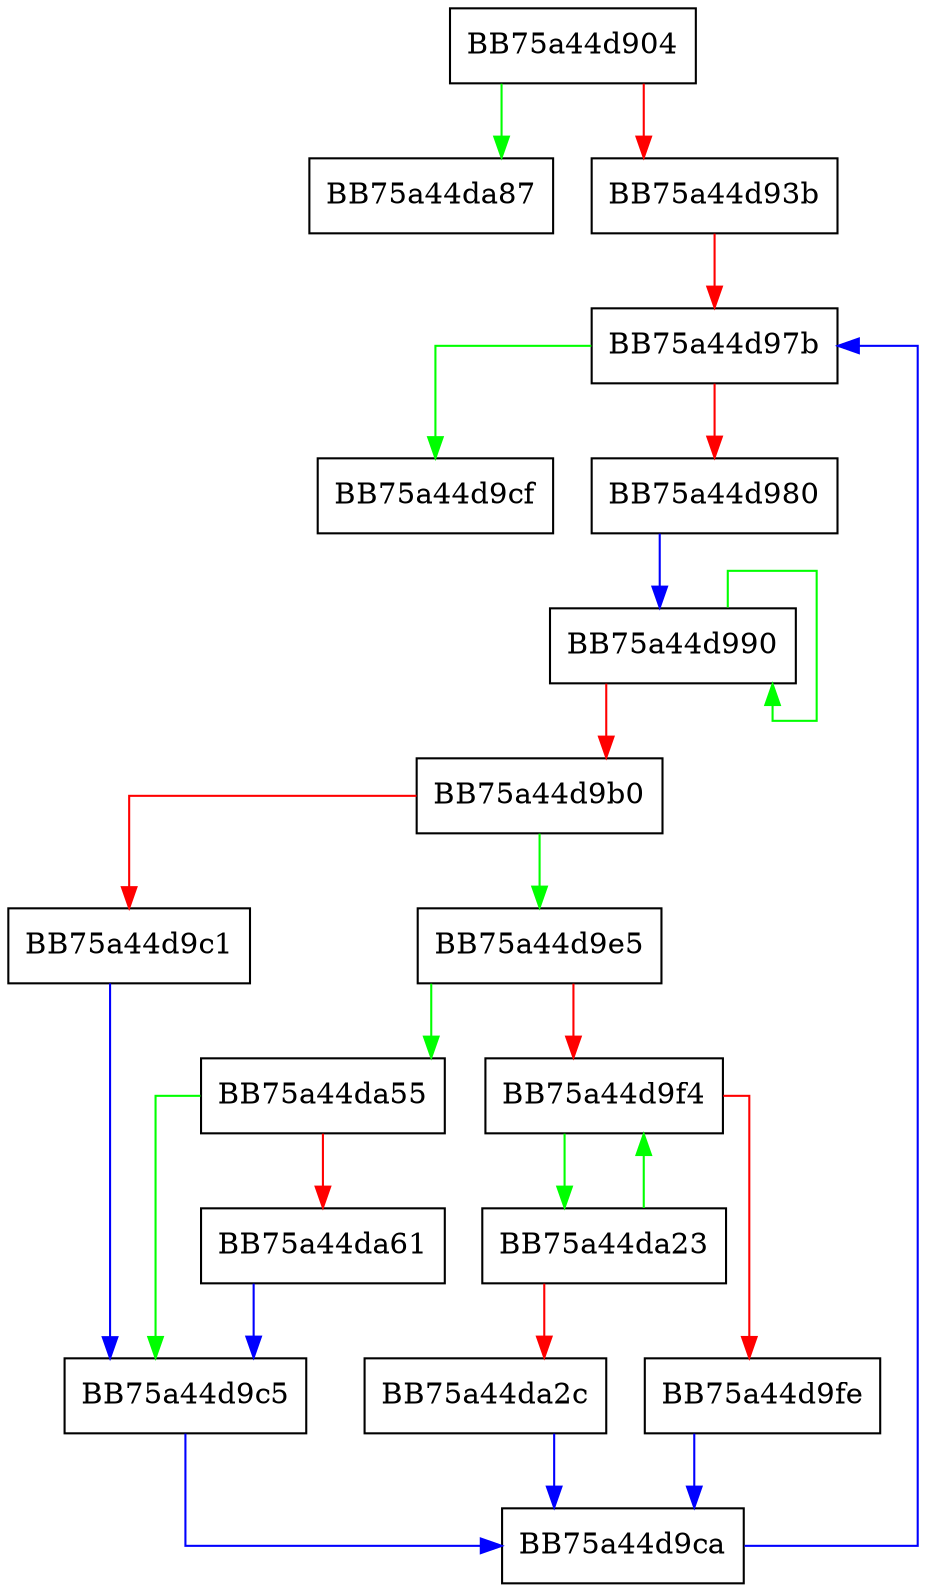 digraph _Forced_rehash {
  node [shape="box"];
  graph [splines=ortho];
  BB75a44d904 -> BB75a44da87 [color="green"];
  BB75a44d904 -> BB75a44d93b [color="red"];
  BB75a44d93b -> BB75a44d97b [color="red"];
  BB75a44d97b -> BB75a44d9cf [color="green"];
  BB75a44d97b -> BB75a44d980 [color="red"];
  BB75a44d980 -> BB75a44d990 [color="blue"];
  BB75a44d990 -> BB75a44d990 [color="green"];
  BB75a44d990 -> BB75a44d9b0 [color="red"];
  BB75a44d9b0 -> BB75a44d9e5 [color="green"];
  BB75a44d9b0 -> BB75a44d9c1 [color="red"];
  BB75a44d9c1 -> BB75a44d9c5 [color="blue"];
  BB75a44d9c5 -> BB75a44d9ca [color="blue"];
  BB75a44d9ca -> BB75a44d97b [color="blue"];
  BB75a44d9e5 -> BB75a44da55 [color="green"];
  BB75a44d9e5 -> BB75a44d9f4 [color="red"];
  BB75a44d9f4 -> BB75a44da23 [color="green"];
  BB75a44d9f4 -> BB75a44d9fe [color="red"];
  BB75a44d9fe -> BB75a44d9ca [color="blue"];
  BB75a44da23 -> BB75a44d9f4 [color="green"];
  BB75a44da23 -> BB75a44da2c [color="red"];
  BB75a44da2c -> BB75a44d9ca [color="blue"];
  BB75a44da55 -> BB75a44d9c5 [color="green"];
  BB75a44da55 -> BB75a44da61 [color="red"];
  BB75a44da61 -> BB75a44d9c5 [color="blue"];
}